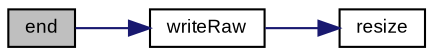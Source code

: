 digraph "end"
{
  bgcolor="transparent";
  edge [fontname="Arial",fontsize="9",labelfontname="Arial",labelfontsize="9"];
  node [fontname="Arial",fontsize="9",shape=record];
  rankdir="LR";
  Node1 [label="end",height=0.2,width=0.4,color="black", fillcolor="grey75", style="filled" fontcolor="black"];
  Node1 -> Node2 [color="midnightblue",fontsize="9",style="solid",fontname="Arial"];
  Node2 [label="writeRaw",height=0.2,width=0.4,color="black",URL="$class_v_s_t_g_u_i_1_1_c_memory_stream.html#a322107a43e6826686e736c2e32b8b49e"];
  Node2 -> Node3 [color="midnightblue",fontsize="9",style="solid",fontname="Arial"];
  Node3 [label="resize",height=0.2,width=0.4,color="black",URL="$class_v_s_t_g_u_i_1_1_c_memory_stream.html#a00bbb6426ba9256d164782c194fc12d8"];
}
